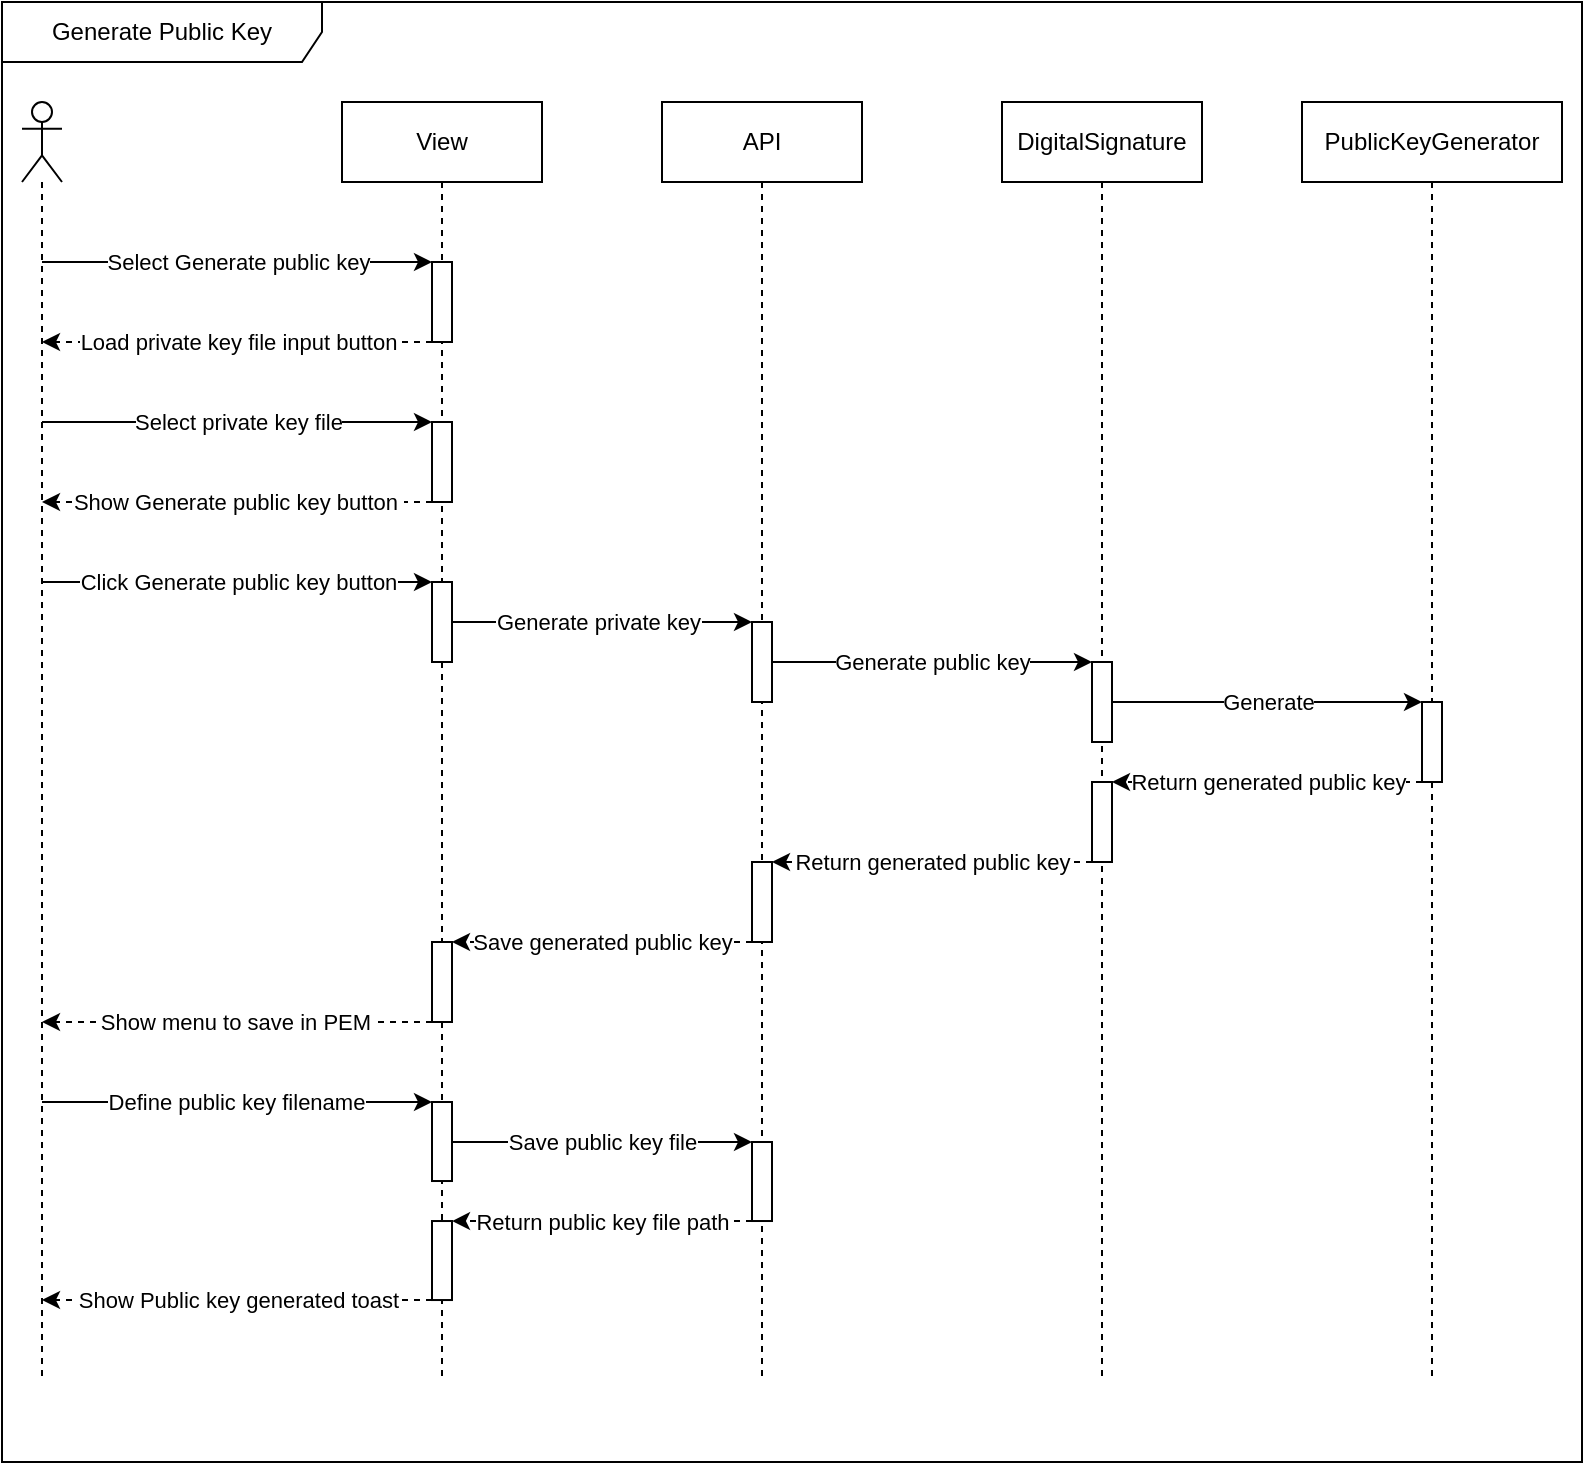 <mxfile>
    <diagram id="vOwW_JcGeIpPS2O5vuTh" name="Page-1">
        <mxGraphModel dx="525" dy="274" grid="1" gridSize="10" guides="1" tooltips="1" connect="1" arrows="1" fold="1" page="1" pageScale="1" pageWidth="827" pageHeight="1169" math="0" shadow="0">
            <root>
                <mxCell id="0"/>
                <mxCell id="1" parent="0"/>
                <mxCell id="2" value="Generate Public Key" style="shape=umlFrame;whiteSpace=wrap;html=1;width=160;height=30;" parent="1" vertex="1">
                    <mxGeometry x="20" y="30" width="790" height="730" as="geometry"/>
                </mxCell>
                <mxCell id="3" value="Select Generate public key" style="edgeStyle=none;html=1;" parent="1" source="8" target="24" edge="1">
                    <mxGeometry relative="1" as="geometry">
                        <mxPoint x="330" y="160" as="targetPoint"/>
                        <Array as="points">
                            <mxPoint x="160" y="160"/>
                        </Array>
                    </mxGeometry>
                </mxCell>
                <mxCell id="4" value="Select private key file" style="edgeStyle=none;html=1;" parent="1" source="8" target="21" edge="1">
                    <mxGeometry relative="1" as="geometry">
                        <Array as="points">
                            <mxPoint x="160" y="240"/>
                        </Array>
                    </mxGeometry>
                </mxCell>
                <mxCell id="6" value="Click Generate public key button" style="edgeStyle=none;html=1;" parent="1" source="8" target="23" edge="1">
                    <mxGeometry relative="1" as="geometry">
                        <Array as="points">
                            <mxPoint x="140" y="320"/>
                        </Array>
                    </mxGeometry>
                </mxCell>
                <mxCell id="7" value="Define public key filename" style="edgeStyle=none;html=1;" parent="1" source="8" target="26" edge="1">
                    <mxGeometry relative="1" as="geometry">
                        <Array as="points">
                            <mxPoint x="130" y="580"/>
                        </Array>
                    </mxGeometry>
                </mxCell>
                <mxCell id="8" value="" style="shape=umlLifeline;participant=umlActor;perimeter=lifelinePerimeter;whiteSpace=wrap;html=1;container=1;collapsible=0;recursiveResize=0;verticalAlign=top;spacingTop=36;outlineConnect=0;" parent="1" vertex="1">
                    <mxGeometry x="30" y="80" width="20" height="640" as="geometry"/>
                </mxCell>
                <mxCell id="9" value="Load private key file input button" style="edgeStyle=none;html=1;dashed=1;" parent="1" source="24" target="8" edge="1">
                    <mxGeometry relative="1" as="geometry">
                        <Array as="points">
                            <mxPoint x="150" y="200"/>
                        </Array>
                    </mxGeometry>
                </mxCell>
                <mxCell id="10" value="Show Generate public key button&amp;nbsp;" style="edgeStyle=none;html=1;dashed=1;" parent="1" source="21" target="8" edge="1">
                    <mxGeometry relative="1" as="geometry">
                        <Array as="points">
                            <mxPoint x="160" y="280"/>
                        </Array>
                    </mxGeometry>
                </mxCell>
                <mxCell id="12" value="Generate private key" style="edgeStyle=none;html=1;" parent="1" source="20" target="28" edge="1">
                    <mxGeometry relative="1" as="geometry">
                        <Array as="points">
                            <mxPoint x="320" y="340"/>
                        </Array>
                    </mxGeometry>
                </mxCell>
                <mxCell id="13" value="Generate public key" style="edgeStyle=none;html=1;" parent="1" source="28" target="33" edge="1">
                    <mxGeometry relative="1" as="geometry">
                        <mxPoint x="510" y="325" as="targetPoint"/>
                        <Array as="points"/>
                    </mxGeometry>
                </mxCell>
                <mxCell id="14" value="Generate" style="edgeStyle=none;html=1;" parent="1" source="33" target="36" edge="1">
                    <mxGeometry relative="1" as="geometry"/>
                </mxCell>
                <mxCell id="15" value="Return generated public key" style="edgeStyle=none;html=1;dashed=1;" parent="1" source="36" target="34" edge="1">
                    <mxGeometry relative="1" as="geometry">
                        <Array as="points"/>
                    </mxGeometry>
                </mxCell>
                <mxCell id="16" value="Return generated public key" style="edgeStyle=none;html=1;dashed=1;" parent="1" source="34" target="29" edge="1">
                    <mxGeometry relative="1" as="geometry"/>
                </mxCell>
                <mxCell id="17" value="Save generated public key" style="edgeStyle=none;html=1;dashed=1;" parent="1" source="29" target="25" edge="1">
                    <mxGeometry relative="1" as="geometry"/>
                </mxCell>
                <mxCell id="18" value="Show menu to save in PEM&amp;nbsp;" style="edgeStyle=none;html=1;dashed=1;" parent="1" source="25" target="8" edge="1">
                    <mxGeometry relative="1" as="geometry">
                        <Array as="points">
                            <mxPoint x="140" y="540"/>
                        </Array>
                    </mxGeometry>
                </mxCell>
                <mxCell id="19" value="Save public key file" style="edgeStyle=none;html=1;" parent="1" source="26" target="31" edge="1">
                    <mxGeometry relative="1" as="geometry"/>
                </mxCell>
                <mxCell id="20" value="View" style="shape=umlLifeline;perimeter=lifelinePerimeter;whiteSpace=wrap;html=1;container=1;collapsible=0;recursiveResize=0;outlineConnect=0;fillColor=none;" parent="1" vertex="1">
                    <mxGeometry x="190" y="80" width="100" height="640" as="geometry"/>
                </mxCell>
                <mxCell id="21" value="" style="html=1;points=[];perimeter=orthogonalPerimeter;" parent="1" vertex="1">
                    <mxGeometry x="235" y="240" width="10" height="40" as="geometry"/>
                </mxCell>
                <mxCell id="23" value="" style="html=1;points=[];perimeter=orthogonalPerimeter;" parent="1" vertex="1">
                    <mxGeometry x="235" y="320" width="10" height="40" as="geometry"/>
                </mxCell>
                <mxCell id="24" value="" style="html=1;points=[];perimeter=orthogonalPerimeter;" parent="1" vertex="1">
                    <mxGeometry x="235" y="160" width="10" height="40" as="geometry"/>
                </mxCell>
                <mxCell id="25" value="" style="html=1;points=[];perimeter=orthogonalPerimeter;" parent="1" vertex="1">
                    <mxGeometry x="235" y="500" width="10" height="40" as="geometry"/>
                </mxCell>
                <mxCell id="26" value="" style="html=1;points=[];perimeter=orthogonalPerimeter;" parent="1" vertex="1">
                    <mxGeometry x="235" y="580.004" width="10" height="39.506" as="geometry"/>
                </mxCell>
                <mxCell id="27" value="API" style="shape=umlLifeline;perimeter=lifelinePerimeter;whiteSpace=wrap;html=1;container=1;collapsible=0;recursiveResize=0;outlineConnect=0;fillColor=none;" parent="1" vertex="1">
                    <mxGeometry x="350" y="80" width="100" height="640" as="geometry"/>
                </mxCell>
                <mxCell id="28" value="" style="html=1;points=[];perimeter=orthogonalPerimeter;" parent="1" vertex="1">
                    <mxGeometry x="395" y="340" width="10" height="40" as="geometry"/>
                </mxCell>
                <mxCell id="29" value="" style="html=1;points=[];perimeter=orthogonalPerimeter;" parent="1" vertex="1">
                    <mxGeometry x="395" y="460" width="10" height="40" as="geometry"/>
                </mxCell>
                <mxCell id="30" value="Return public key file path" style="edgeStyle=none;html=1;dashed=1;" parent="1" source="31" target="38" edge="1">
                    <mxGeometry relative="1" as="geometry"/>
                </mxCell>
                <mxCell id="31" value="" style="html=1;points=[];perimeter=orthogonalPerimeter;" parent="1" vertex="1">
                    <mxGeometry x="395" y="600.004" width="10" height="39.506" as="geometry"/>
                </mxCell>
                <mxCell id="32" value="DigitalSignature" style="shape=umlLifeline;perimeter=lifelinePerimeter;whiteSpace=wrap;html=1;container=1;collapsible=0;recursiveResize=0;outlineConnect=0;fillColor=none;" parent="1" vertex="1">
                    <mxGeometry x="520" y="80" width="100" height="640" as="geometry"/>
                </mxCell>
                <mxCell id="33" value="" style="html=1;points=[];perimeter=orthogonalPerimeter;" parent="1" vertex="1">
                    <mxGeometry x="565" y="360" width="10" height="40" as="geometry"/>
                </mxCell>
                <mxCell id="34" value="" style="html=1;points=[];perimeter=orthogonalPerimeter;" parent="1" vertex="1">
                    <mxGeometry x="565" y="420" width="10" height="40" as="geometry"/>
                </mxCell>
                <mxCell id="35" value="PublicKeyGenerator" style="shape=umlLifeline;perimeter=lifelinePerimeter;whiteSpace=wrap;html=1;container=1;collapsible=0;recursiveResize=0;outlineConnect=0;fillColor=none;" parent="1" vertex="1">
                    <mxGeometry x="670" y="80" width="130" height="640" as="geometry"/>
                </mxCell>
                <mxCell id="36" value="" style="html=1;points=[];perimeter=orthogonalPerimeter;" parent="1" vertex="1">
                    <mxGeometry x="730" y="380" width="10" height="40" as="geometry"/>
                </mxCell>
                <mxCell id="37" value="Show Public key generated toast" style="edgeStyle=none;html=1;dashed=1;" parent="1" source="38" target="8" edge="1">
                    <mxGeometry relative="1" as="geometry">
                        <Array as="points">
                            <mxPoint x="140" y="679"/>
                        </Array>
                    </mxGeometry>
                </mxCell>
                <mxCell id="38" value="" style="html=1;points=[];perimeter=orthogonalPerimeter;" parent="1" vertex="1">
                    <mxGeometry x="235" y="639.514" width="10" height="39.506" as="geometry"/>
                </mxCell>
            </root>
        </mxGraphModel>
    </diagram>
</mxfile>